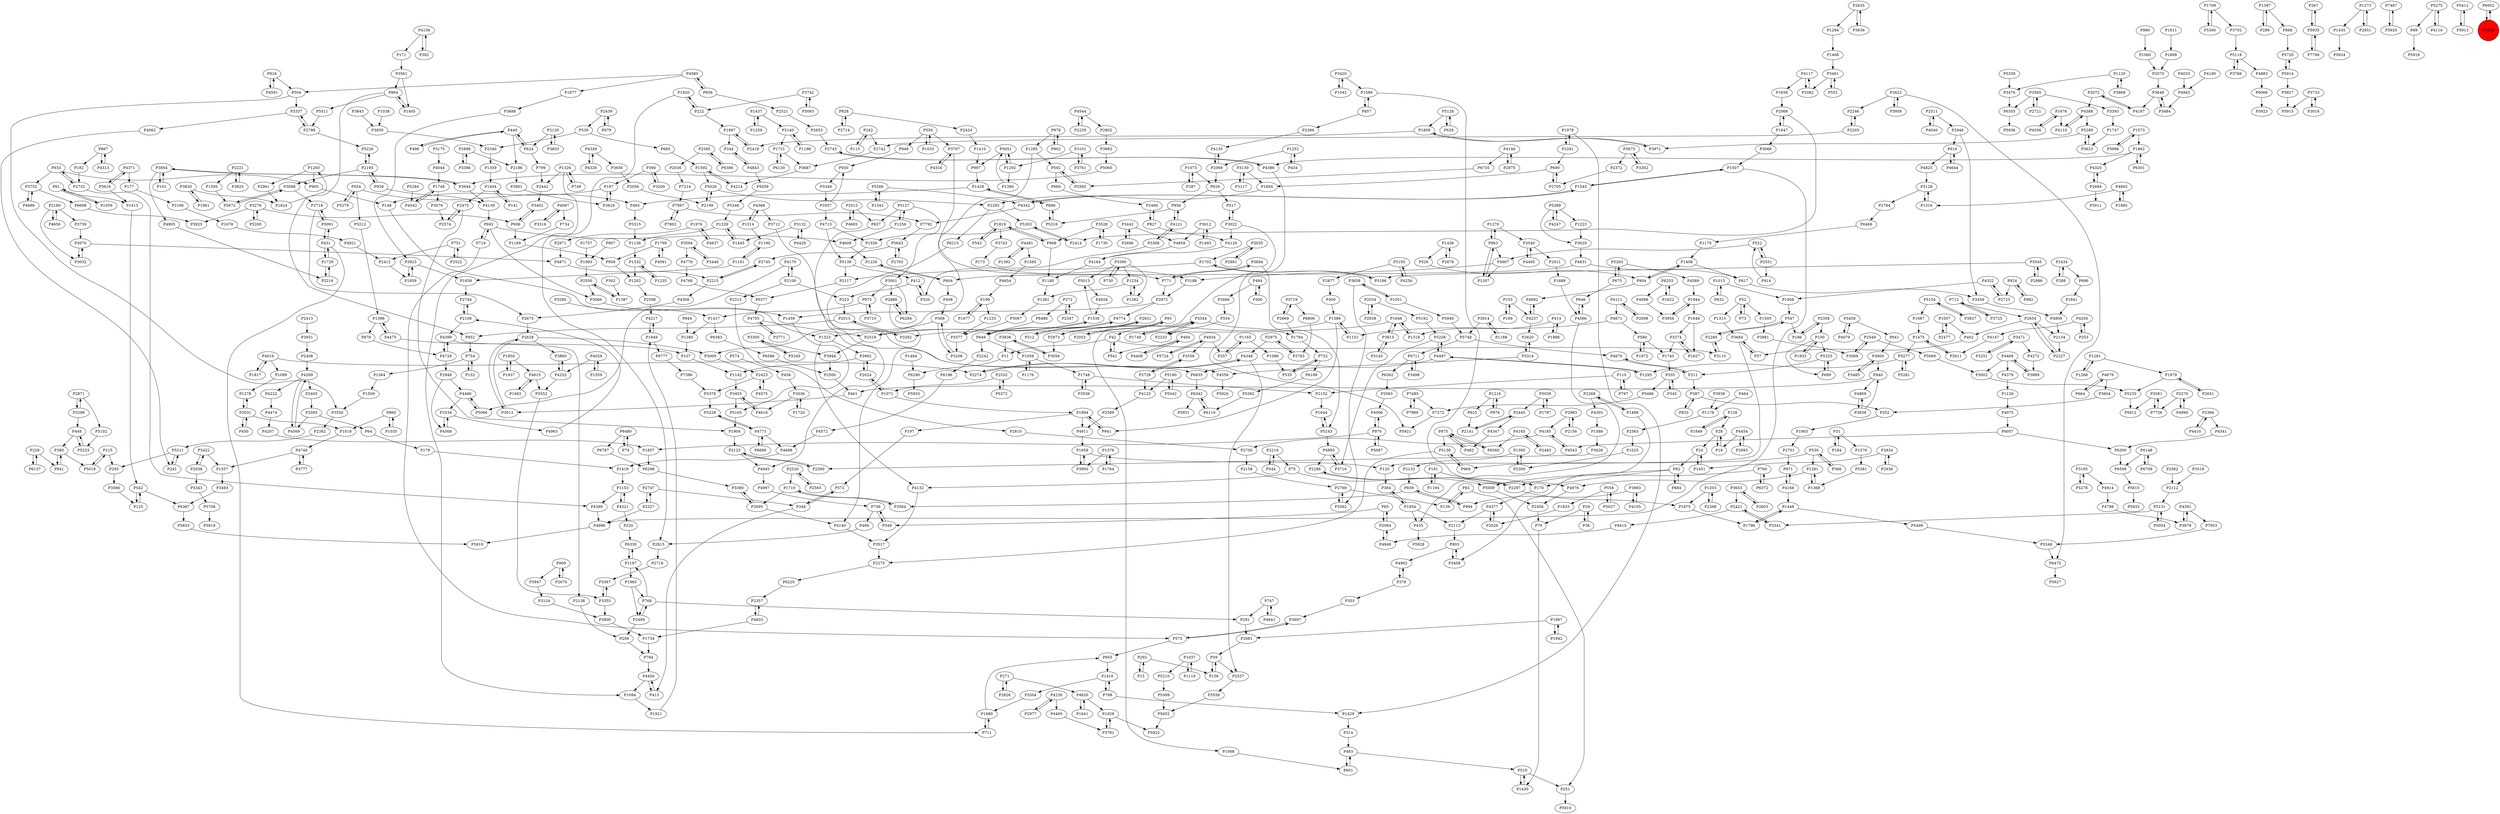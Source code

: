 digraph {
	P1428 -> P493
	P1498 -> P3408
	P2442 -> P3402
	P968 -> P1180
	P4389 -> P4996
	P2072 -> P4197
	P2358 -> P100
	P1687 -> P1475
	P4962 -> P378
	P3761 -> P3101
	P1709 -> P5300
	P4230 -> P2977
	P1007 -> P2477
	P3992 -> P2024
	P2961 -> P1624
	P1559 -> P4028
	P504 -> P3337
	P5343 -> P5706
	P839 -> P994
	P4168 -> P971
	P1376 -> P1764
	P4341 -> P6300
	P4197 -> P2072
	P1252 -> P434
	P3702 -> P5118
	P768 -> P1197
	P646 -> P4566
	P504 -> P3550
	P1436 -> P526
	P2728 -> P4125
	P3648 -> P4197
	P4140 -> P3517
	P4871 -> P2215
	P2871 -> P3298
	P1059 -> P61
	P4544 -> P2802
	P4321 -> P220
	P4222 -> P4474
	P2108 -> P4399
	P675 -> P646
	P3302 -> P3675
	P534 -> P2233
	P1894 -> P197
	P2669 -> P1794
	P1731 -> P6130
	P1809 -> P2418
	P2993 -> P4454
	P5087 -> P970
	P1404 -> P141
	P4117 -> P1658
	P1897 -> P2418
	P215 -> P5018
	P1877 -> P3688
	P827 -> P2466
	P2551 -> P914
	P2423 -> P5376
	P2888 -> P6284
	P3504 -> P1680
	P1416 -> P3504
	P4755 -> P3771
	P1397 -> P289
	P1498 -> P2268
	P3274 -> P1627
	P4349 -> P4326
	P6290 -> P5933
	P2744 -> P2108
	P686 -> P5316
	P1710 -> P2695
	P267 -> P5935
	P3766 -> P5118
	P1153 -> P4389
	P5131 -> P5054
	P156 -> P59
	P3540 -> P2011
	P1273 -> P1435
	P4997 -> P736
	P2631 -> P2973
	P6215 -> P6835
	P4637 -> P1976
	P4347 -> P462
	P1099 -> P1278
	P4575 -> P2423
	P1622 -> P6253
	P1734 -> P784
	P83 -> P251
	P1256 -> P4609
	P494 -> P4408
	P4798 -> P3879
	P390 -> P167
	P2934 -> P1451
	P857 -> P2386
	P994 -> P839
	P592 -> P669
	P100 -> P1933
	P952 -> P754
	P1058 -> P1748
	P2565 -> P2520
	P2038 -> P3422
	P2946 -> P3459
	P2268 -> P1498
	P2340 -> P1359
	P2280 -> P547
	P3442 -> P4858
	P1259 -> P1437
	P4943 -> P3484
	P272 -> P6486
	P5652 -> P5922
	P3742 -> P5093
	P6586 -> P2500
	P4147 -> P2611
	P3836 -> P11
	P1397 -> P868
	P1007 -> P402
	P1648 -> P3292
	P2445 -> P2141
	P1316 -> P3128
	P3455 -> P5165
	P1857 -> P6298
	P904 -> P1408
	P3688 -> P3923
	P3390 -> P5013
	P722 -> P6188
	P3251 -> P3471
	P4168 -> P1448
	P1659 -> P3900
	P1748 -> P2152
	P3938 -> P1178
	P4773 -> P5228
	P573 -> P3697
	P541 -> P42
	P4620 -> P1641
	P3022 -> P1068
	P1281 -> P1979
	P2551 -> P522
	P3422 -> P2038
	P4170 -> P2100
	P1181 -> P1839
	P1234 -> P1382
	P295 -> P3566
	P302 -> P1387
	P930 -> P3349
	P15 -> P292
	P7487 -> P5920
	P3124 -> P3800
	P3836 -> P3056
	P335 -> P5486
	P6508 -> P5815
	P4016 -> P2274
	P2123 -> P2390
	P469 -> P2815
	P1417 -> P1380
	P5066 -> P4466
	P3393 -> P1747
	P1382 -> P1234
	P6220 -> P2357
	P5059 -> P5346
	P924 -> P982
	P5552 -> P3355
	P768 -> P291
	P484 -> P300
	P1405 -> P864
	P522 -> P4907
	P2084 -> P4948
	P771 -> P2972
	P1292 -> P1390
	P580 -> P1972
	P2424 -> P1410
	P3566 -> P125
	P288 -> P2434
	P712 -> P3725
	P390 -> P3200
	P1576 -> P5381
	P7214 -> P7997
	P4749 -> P3777
	P291 -> P2681
	P4388 -> P4110
	P3001 -> P6284
	P1252 -> P2069
	P1268 -> P1281
	P4755 -> P2518
	P1094 -> P1921
	P2113 -> P803
	P1390 -> P5051
	P1954 -> P435
	P6835 -> P6342
	P5105 -> P4256
	P3781 -> P1928
	P3001 -> P2888
	P2611 -> P1475
	P1178 -> P2563
	P1448 -> P1796
	P4185 -> P2700
	P82 -> P170
	P624 -> P440
	P3996 -> P1573
	P1796 -> P1448
	P924 -> P2723
	P2747 -> P348
	P958 -> P1202
	P4572 -> P4698
	P5154 -> P3827
	P4170 -> P5066
	P366 -> P530
	P2875 -> P4146
	P153 -> P166
	P4346 -> P2537
	P3710 -> P975
	P1261 -> P1368
	P3314 -> P4558
	P4016 -> P1099
	P1895 -> P4693
	P909 -> P2670
	P2654 -> P2227
	P3035 -> P2891
	P3069 -> P2549
	P4892 -> P4237
	P3036 -> P4618
	P335 -> P345
	P7997 -> P7792
	P1073 -> P287
	P3833 -> P2120
	P1484 -> P6290
	P3594 -> P4776
	P3471 -> P4272
	P3031 -> P450
	P79 -> P1430
	P2215 -> P4308
	P6188 -> P5582
	P4774 -> P649
	P3771 -> P4755
	P2034 -> P2938
	P2718 -> P2675
	P2216 -> P1729
	P197 -> P572
	P1415 -> P542
	P573 -> P955
	P690 -> P1804
	P2972 -> P1459
	P1015 -> P1956
	P4146 -> P2875
	P7997 -> P7802
	P3859 -> P2340
	P6383 -> P6586
	P4580 -> P1877
	P4391 -> P3879
	P3022 -> P517
	P1949 -> P6777
	P2973 -> P3056
	P3298 -> P448
	P2439 -> P679
	P1170 -> P1408
	P1035 -> P860
	P1641 -> P4620
	P3653 -> P2421
	P364 -> P1954
	P3783 -> P2975
	P3725 -> P712
	P1595 -> P5672
	P6330 -> P1197
	P1176 -> P1058
	P28 -> P19
	P402 -> P57
	P3420 -> P1589
	P3476 -> P6355
	P1545 -> P4342
	P1226 -> P604
	P314 -> P483
	P683 -> P1592
	P1408 -> P904
	P1368 -> P1261
	P1416 -> P798
	P4091 -> P1799
	P6480 -> P74
	P4368 -> P3712
	P5210 -> P5309
	P3485 -> P4900
	P768 -> P2499
	P2698 -> P4111
	P526 -> P904
	P5275 -> P69
	P7396 -> P5376
	P1862 -> P4320
	P3743 -> P173
	P7989 -> P7485
	P2205 -> P2742
	P5289 -> P3971
	P3838 -> P4869
	P4326 -> P4349
	P5200 -> P3276
	P5582 -> P6119
	P970 -> P4006
	P878 -> P4729
	P211 -> P387
	P2888 -> P4140
	P692 -> P719
	P686 -> P1428
	P1624 -> P1293
	P948 -> P930
	P6711 -> P3498
	P167 -> P3816
	P3827 -> P5154
	P1538 -> P5013
	P1169 -> P958
	P4322 -> P1956
	P220 -> P6330
	P5565 -> P592
	P5102 -> P5233
	P5018 -> P215
	P1408 -> P817
	P5165 -> P1904
	P6475 -> P5927
	P1285 -> P3009
	P4468 -> P3889
	P2550 -> P3066
	P2716 -> P3367
	P4679 -> P3604
	P1592 -> P5026
	P110 -> P797
	P24 -> P1451
	P1799 -> P4091
	P5093 -> P3742
	P3561 -> P864
	P2414 -> P5303
	P7485 -> P7989
	P5180 -> P4125
	P2100 -> P223
	P3368 -> P4121
	P1976 -> P4637
	P1648 -> P3815
	P2585 -> P6386
	P754 -> P152
	P2520 -> P1710
	P4121 -> P3368
	P4121 -> P956
	P1954 -> P364
	P6480 -> P6787
	P2439 -> P539
	P547 -> P186
	P73 -> P52
	P5091 -> P431
	P3128 -> P2784
	P4006 -> P970
	P4410 -> P2366
	P408 -> P368
	P272 -> P2347
	P3623 -> P5289
	P3280 -> P1417
	P1273 -> P2951
	P31 -> P184
	P1903 -> P2701
	P182 -> P2732
	P2180 -> P3759
	P3446 -> P3594
	P1417 -> P6383
	P558 -> P1833
	P199 -> P1677
	P5499 -> P5348
	P6377 -> P4755
	P1862 -> P4386
	P4346 -> P2274
	P4497 -> P5258
	P3565 -> P3393
	P2140 -> P1731
	P624 -> P799
	P6298 -> P3380
	P1435 -> P5934
	P1507 -> P1545
	P6560 -> P875
	P4670 -> P211
	P2675 -> P2628
	P2315 -> P2810
	P1730 -> P3528
	P1920 -> P222
	P6057 -> P4543
	P2357 -> P4833
	P2537 -> P5556
	P530 -> P969
	P2971 -> P4871
	P2728 -> P3558
	P1256 -> P5127
	P816 -> P4591
	P368 -> P1323
	P5303 -> P1556
	P2802 -> P3883
	P2696 -> P3442
	P6253 -> P1622
	P6680 -> P4773
	P2300 -> P1395
	P1702 -> P5186
	P355 -> P3697
	P1731 -> P3687
	P3130 -> P1804
	P1819 -> P3743
	P2327 -> P2747
	P939 -> P2193
	P242 -> P2742
	P3777 -> P4749
	P816 -> P504
	P3117 -> P3130
	P5042 -> P5180
	P4776 -> P4768
	P1747 -> P3623
	P616 -> P4644
	P289 -> P1397
	P2603 -> P3653
	P4105 -> P3983
	P2654 -> P2134
	P3954 -> P101
	P5284 -> P4542
	P1018 -> P4749
	P1120 -> P3868
	P2297 -> P1875
	P4825 -> P3128
	P3658 -> P3362
	P3581 -> P7726
	P3716 -> P4995
	P3900 -> P1659
	P2134 -> P2227
	P3719 -> P6808
	P530 -> P366
	P2512 -> P4605
	P4481 -> P1392
	P292 -> P15
	P3461 -> P552
	P6777 -> P7396
	P1746 -> P4542
	P799 -> P2442
	P751 -> P2522
	P184 -> P31
	P300 -> P484
	P128 -> P28
	P3036 -> P1720
	P1389 -> P1151
	P1086 -> P535
	P3616 -> P4371
	P4843 -> P5059
	P1692 -> P4615
	P1678 -> P4921
	P626 -> P517
	P2705 -> P690
	P1894 -> P941
	P4833 -> P1734
	P1961 -> P3620
	P42 -> P3110
	P1235 -> P1332
	P440 -> P496
	P4125 -> P2589
	P1437 -> P2140
	P554 -> P493
	P1404 -> P2475
	P5275 -> P4116
	P2423 -> P4575
	P3422 -> P1557
	P3951 -> P2408
	P719 -> P573
	P4556 -> P1676
	P1509 -> P3550
	P4230 -> P4400
	P4120 -> P4164
	P5258 -> P4497
	P3545 -> P2996
	P1658 -> P2068
	P1295 -> P4497
	P65 -> P549
	P412 -> P223
	P4773 -> P6680
	P4033 -> P4943
	P2549 -> P3069
	P378 -> P4962
	P461 -> P3013
	P3992 -> P1142
	P52 -> P1505
	P5748 -> P6711
	P2732 -> P4389
	P74 -> P6480
	P208 -> P784
	P2563 -> P1025
	P1956 -> P547
	P7726 -> P3581
	P2628 -> P3860
	P4693 -> P1316
	P2635 -> P3636
	P4544 -> P2235
	P191 -> P1194
	P75 -> P5009
	P5051 -> P997
	P2631 -> P512
	P52 -> P73
	P3110 -> P2280
	P3684 -> P120
	P2798 -> P3337
	P3540 -> P4495
	P1468 -> P3461
	P1261 -> P4976
	P413 -> P4450
	P2975 -> P3783
	P5511 -> P2798
	P3292 -> P2013
	P2180 -> P4656
	P4342 -> P7792
	P83 -> P139
	P1875 -> P1796
	P736 -> P549
	P3175 -> P4044
	P4075 -> P6057
	P4400 -> P3781
	P734 -> P1169
	P4713 -> P1556
	P3594 -> P3446
	P4568 -> P2534
	P244 -> P4843
	P4474 -> P4207
	P2593 -> P64
	P4934 -> P3558
	P2368 -> P1203
	P760 -> P2297
	P4468 -> P3002
	P2574 -> P2475
	P4269 -> P4222
	P841 -> P380
	P5091 -> P2718
	P5228 -> P4773
	P904 -> P4892
	P5243 -> P4995
	P2898 -> P3386
	P2140 -> P1198
	P2622 -> P3958
	P4591 -> P816
	P3274 -> P1740
	P5281 -> P5277
	P1430 -> P510
	P1165 -> P1086
	P2193 -> P3098
	P3314 -> P2620
	P5105 -> P2877
	P171 -> P3561
	P1037 -> P1119
	P3983 -> P994
	P2701 -> P971
	P4858 -> P4164
	P186 -> P2358
	P3707 -> P4334
	P1285 -> P592
	P2593 -> P4569
	P4132 -> P3517
	P5277 -> P5281
	P2072 -> P4388
	P550 -> P948
	P5724 -> P4934
	P4609 -> P1226
	P2483 -> P4165
	P4558 -> P5926
	P4495 -> P3540
	P1445 -> P1229
	P2635 -> P1294
	P2589 -> P4911
	P1197 -> P1965
	P4067 -> P3316
	P550 -> P1033
	P448 -> P5233
	P1677 -> P199
	P1202 -> P2598
	P2013 -> P952
	P510 -> P251
	P5412 -> P5913
	P3752 -> P4686
	P5486 -> P7272
	P4040 -> P2511
	P3032 -> P3070
	P3367 -> P3355
	P543 -> P1819
	P1920 -> P2815
	P2714 -> P828
	P1729 -> P431
	P4165 -> P6560
	P5827 -> P5915
	P1180 -> P1381
	P2653 -> P2743
	P3694 -> P5243
	P2421 -> P3341
	P93 -> P42
	P1894 -> P4911
	P400 -> P1389
	P1294 -> P1468
	P1437 -> P1259
	P3368 -> P320
	P3914 -> P5748
	P3815 -> P1648
	P2268 -> P4303
	P1292 -> P5051
	P2386 -> P4135
	P2500 -> P461
	P626 -> P956
	P817 -> P3459
	P3653 -> P2603
	P100 -> P5325
	P5913 -> P5412
	P2372 -> P2705
	P1326 -> P749
	P4247 -> P5389
	P3616 -> P1415
	P4928 -> P1538
	P1538 -> P2518
	P6253 -> P4998
	P3195 -> P4914
	P3066 -> P1459
	P2193 -> P939
	P1543 -> P5266
	P1648 -> P1318
	P3128 -> P1316
	P522 -> P2551
	P1451 -> P24
	P6466 -> P1170
	P1126 -> P4075
	P320 -> P412
	P3868 -> P1120
	P4111 -> P2698
	P2562 -> P2112
	P2769 -> P139
	P5026 -> P2283
	P3458 -> P4079
	P7796 -> P5935
	P5914 -> P5720
	P1293 -> P905
	P542 -> P6367
	P153 -> P4237
	P978 -> P902
	P1181 -> P1190
	P3377 -> P3206
	P2405 -> P2593
	P3558 -> P2728
	P3581 -> P5912
	P2024 -> P1071
	P1033 -> P550
	P3956 -> P1944
	P4905 -> P2216
	P2297 -> P2286
	P2082 -> P4117
	P3687 -> P4214
	P5051 -> P1292
	P4028 -> P4252
	P110 -> P2152
	P2877 -> P400
	P760 -> P6372
	P1323 -> P4132
	P494 -> P541
	P1592 -> P4214
	P3825 -> P2221
	P1928 -> P5922
	P3002 -> P5235
	P3098 -> P5672
	P287 -> P1073
	P3518 -> P2112
	P1585 -> P4654
	P222 -> P1897
	P3901 -> P3816
	P4808 -> P2134
	P1545 -> P1507
	P228 -> P841
	P4907 -> P3188
	P3675 -> P2372
	P2100 -> P2315
	P1507 -> P4996
	P2670 -> P909
	P251 -> P5910
	P2723 -> P4322
	P4497 -> P6835
	P5389 -> P3629
	P2242 -> P6196
	P4269 -> P2405
	P5139 -> P2117
	P3068 -> P1507
	P749 -> P1326
	P1841 -> P4808
	P5833 -> P5919
	P5706 -> P5918
	P592 -> P5565
	P970 -> P1857
	P3132 -> P1445
	P1151 -> P1389
	P191 -> P170
	P1709 -> P3702
	P2024 -> P3992
	P3009 -> P2423
	P2628 -> P3013
	P2068 -> P1647
	P803 -> P3408
	P5235 -> P5912
	P3648 -> P3484
	P4569 -> P4269
	P1278 -> P3031
	P1794 -> P722
	P11 -> P6290
	P120 -> P364
	P3316 -> P4067
	P6711 -> P6362
	P4111 -> P4671
	P2695 -> P4140
	P606 -> P1169
	P3843 -> P3859
	P2518 -> P3944
	P1944 -> P3956
	P2520 -> P2565
	P115 -> P242
	P2695 -> P3380
	P3517 -> P2275
	P2518 -> P1538
	P3315 -> P1136
	P6137 -> P228
	P166 -> P153
	P5935 -> P7796
	P5069 -> P3002
	P3550 -> P2382
	P606 -> P3402
	P3752 -> P6698
	P4156 -> P171
	P679 -> P2439
	P3390 -> P1382
	P4729 -> P2948
	P2684 -> P5911
	P2550 -> P1387
	P5300 -> P1709
	P2276 -> P4990
	P1967 -> P2681
	P747 -> P4641
	P2186 -> P3901
	P1972 -> P580
	P1680 -> P711
	P4146 -> P6735
	P969 -> P5138
	P211 -> P4670
	P3101 -> P3761
	P5672 -> P3098
	P5940 -> P5748
	P5556 -> P5652
	P3565 -> P6355
	P4914 -> P4798
	P75 -> P4132
	P1190 -> P1181
	P4067 -> P734
	P1921 -> P1949
	P3188 -> P2972
	P1315 -> P3684
	P6196 -> P4572
	P2219 -> P544
	P667 -> P182
	P435 -> P5928
	P2743 -> P4386
	P2108 -> P2744
	P1203 -> P2368
	P1165 -> P257
	P4044 -> P1746
	P554 -> P5279
	P3195 -> P5278
	P4481 -> P1585
	P4408 -> P494
	P1646 -> P3274
	P604 -> P1226
	P574 -> P456
	P3620 -> P1624
	P3838 -> P840
	P387 -> P833
	P840 -> P461
	P3954 -> P4905
	P1804 -> P2283
	P1234 -> P1381
	P5211 -> P295
	P5372 -> P2532
	P1746 -> P3076
	P2534 -> P4963
	P2084 -> P65
	P4729 -> P4399
	P52 -> P1315
	P5154 -> P1687
	P5289 -> P3623
	P2522 -> P751
	P6355 -> P5936
	P2763 -> P5643
	P3362 -> P2769
	P253 -> P4250
	P6148 -> P6508
	P3883 -> P5060
	P2056 -> P2199
	P1749 -> P3344
	P1037 -> P5210
	P2227 -> P2654
	P440 -> P2186
	P868 -> P5720
	P1937 -> P1850
	P42 -> P541
	P3564 -> P1710
	P875 -> P462
	P2221 -> P1595
	P6066 -> P5923
	P3022 -> P4120
	P1965 -> P768
	P5118 -> P3766
	P5060 -> P3644
	P414 -> P1318
	P3981 -> P3069
	P1153 -> P4321
	P483 -> P601
	P4995 -> P3716
	P4117 -> P2082
	P2123 -> P4945
	P2120 -> P624
	P4256 -> P5105
	P5243 -> P1644
	P914 -> P522
	P547 -> P2280
	P179 -> P1419
	P864 -> P5511
	P4214 -> P1592
	P1071 -> P1894
	P1216 -> P925
	P2026 -> P4377
	P907 -> P1993
	P3018 -> P3733
	P59 -> P2537
	P215 -> P295
	P860 -> P1035
	P5026 -> P2199
	P784 -> P4450
	P1904 -> P2123
	P6698 -> P5925
	P496 -> P440
	P649 -> P2242
	P5303 -> P2414
	P909 -> P3947
	P3341 -> P2421
	P257 -> P1165
	P3013 -> P2628
	P4644 -> P616
	P101 -> P3954
	P5278 -> P3195
	P1396 -> P4475
	P2274 -> P4346
	P2445 -> P4347
	P4934 -> P257
	P857 -> P1589
	P5186 -> P1702
	P2975 -> P4346
	P3889 -> P4468
	P4768 -> P6377
	P4139 -> P692
	P860 -> P1018
	P550 -> P3707
	P82 -> P884
	P1419 -> P1153
	P1740 -> P335
	P1573 -> P3996
	P1849 -> P128
	P2408 -> P4269
	P4454 -> P2993
	P3528 -> P1730
	P649 -> P1058
	P2276 -> P7726
	P4831 -> P817
	P5316 -> P686
	P4693 -> P1895
	P1676 -> P4110
	P4963 -> P2108
	P3355 -> P3367
	P2466 -> P827
	P4371 -> P177
	P798 -> P1416
	P902 -> P978
	P2412 -> P1859
	P1680 -> P955
	P2156 -> P2983
	P667 -> P4313
	P271 -> P4620
	P1025 -> P2300
	P6735 -> P5565
	P3719 -> P2669
	P1573 -> P1862
	P1436 -> P2678
	P4313 -> P667
	P5118 -> P4883
	P4399 -> P2138
	P3466 -> P534
	P2810 -> P2700
	P1886 -> P414
	P2684 -> P4320
	P3536 -> P1748
	P5815 -> P5932
	P2871 -> P5102
	P6386 -> P2585
	P440 -> P624
	P1293 -> P2961
	P730 -> P3390
	P1136 -> P1332
	P3658 -> P1051
	P177 -> P2166
	P3612 -> P1493
	P692 -> P4609
	P5389 -> P1223
	P1078 -> P1429
	P956 -> P5316
	P4679 -> P664
	P2421 -> P4415
	P7485 -> P7272
	P4342 -> P1545
	P2233 -> P3344
	P3684 -> P57
	P3200 -> P390
	P4990 -> P2276
	P4207 -> P1857
	P241 -> P5211
	P2549 -> P5069
	P2215 -> P2745
	P348 -> P572
	P3076 -> P2574
	P1207 -> P963
	P3733 -> P5915
	P6372 -> P760
	P3604 -> P352
	P939 -> P4139
	P3815 -> P3145
	P3498 -> P6711
	P1954 -> P2113
	P3944 -> P2500
	P4165 -> P2483
	P4272 -> P3889
	P5277 -> P1295
	P1395 -> P2133
	P4686 -> P3752
	P1979 -> P2651
	P1060 -> P2070
	P5309 -> P5652
	P2100 -> P4170
	P3344 -> P1794
	P1051 -> P5940
	P348 -> P413
	P1318 -> P1648
	P1229 -> P1445
	P2669 -> P3719
	P1729 -> P2216
	P2366 -> P4410
	P4454 -> P19
	P4566 -> P435
	P1799 -> P958
	P4164 -> P1180
	P3971 -> P1809
	P1710 -> P3564
	P6952 -> P5909
	P1993 -> P2550
	P2281 -> P1078
	P5131 -> P3341
	P2983 -> P4185
	P29 -> P79
	P2011 -> P1889
	P1556 -> P5139
	P7272 -> P5921
	P3035 -> P1702
	P5279 -> P554
	P4252 -> P3860
	P1787 -> P5039
	P1928 -> P3781
	P4349 -> P3656
	P5138 -> P2275
	P4237 -> P2620
	P1859 -> P3923
	P933 -> P2732
	P4900 -> P840
	P4998 -> P3956
	P1720 -> P3036
	P1326 -> P1094
	P7953 -> P5348
	P530 -> P1261
	P368 -> P3206
	P3557 -> P4713
	P554 -> P5212
	P535 -> P722
	P2742 -> P3687
	P4589 -> P1944
	P1942 -> P1967
	P6300 -> P6508
	P4921 -> P2412
	P4016 -> P1817
	P2280 -> P3110
	P2951 -> P1273
	P199 -> P1233
	P3733 -> P3018
	P944 -> P1380
	P59 -> P156
	P978 -> P1285
	P4250 -> P4147
	P1197 -> P6330
	P3675 -> P3302
	P3636 -> P2635
	P1475 -> P2611
	P2221 -> P3825
	P3459 -> P4808
	P963 -> P4907
	P3471 -> P3251
	P61 -> P1415
	P2117 -> P6377
	P3300 -> P5345
	P2948 -> P4466
	P2180 -> P3032
	P544 -> P2219
	P3742 -> P222
	P4907 -> P1207
	P5263 -> P4589
	P1194 -> P191
	P1589 -> P4976
	P3694 -> P771
	P3561 -> P1405
	P1889 -> P4566
	P1216 -> P976
	P464 -> P1178
	P2138 -> P208
	P2983 -> P2156
	P19 -> P28
	P4948 -> P2084
	P2972 -> P4774
	P2499 -> P208
	P139 -> P83
	P1384 -> P1509
	P6808 -> P3783
	P170 -> P4377
	P7802 -> P7997
	P3402 -> P606
	P1808 -> P2070
	P1380 -> P107
	P1976 -> P2971
	P3276 -> P606
	P690 -> P2705
	P747 -> P291
	P4466 -> P2534
	P1811 -> P1808
	P1314 -> P4368
	P1505 -> P3981
	P833 -> P387
	P1323 -> P3992
	P5211 -> P241
	P1270 -> P963
	P4671 -> P1151
	P5263 -> P675
	P1392 -> P4481
	P2732 -> P933
	P42 -> P11
	P3380 -> P2695
	P1819 -> P543
	P1588 -> P3626
	P173 -> P3188
	P1071 -> P2024
	P6301 -> P1862
	P3344 -> P2233
	P3629 -> P4831
	P483 -> P510
	P968 -> P1819
	P2521 -> P2653
	P2934 -> P2936
	P7792 -> P5643
	P4250 -> P253
	P3355 -> P3800
	P3484 -> P3648
	P803 -> P4962
	P345 -> P335
	P2347 -> P272
	P2275 -> P6220
	P3626 -> P2390
	P4450 -> P1094
	P1702 -> P2117
	P980 -> P1060
	P5643 -> P2763
	P3455 -> P4618
	P976 -> P1216
	P3344 -> P1749
	P2654 -> P402
	P3759 -> P3070
	P3493 -> P6367
	P4566 -> P646
	P637 -> P4945
	P4618 -> P3455
	P431 -> P5091
	P517 -> P3022
	P963 -> P1270
	P1389 -> P941
	P2585 -> P2036
	P1038 -> P3859
	P1389 -> P2973
	P1979 -> P5235
	P3656 -> P2056
	P4656 -> P2180
	P1078 -> P2281
	P875 -> P5138
	P4475 -> P1396
	P222 -> P1920
	P223 -> P2013
	P93 -> P2053
	P378 -> P355
	P632 -> P1015
	P549 -> P736
	P456 -> P3036
	P6130 -> P1731
	P3031 -> P1278
	P3860 -> P4252
	P4615 -> P5552
	P2036 -> P7214
	P5909 -> P6952
	P5325 -> P699
	P1850 -> P4615
	P4945 -> P4997
	P3031 -> P1018
	P982 -> P924
	P5127 -> P637
	P4654 -> P199
	P31 -> P1576
	P69 -> P5916
	P3958 -> P2622
	P2678 -> P1436
	P580 -> P1740
	P975 -> P1417
	P167 -> P148
	P3442 -> P2696
	P828 -> P2424
	P827 -> P4120
	P242 -> P115
	P4399 -> P4729
	P65 -> P2084
	P2747 -> P2327
	P5914 -> P5827
	P1448 -> P5499
	P1676 -> P4556
	P4773 -> P4698
	P2700 -> P2158
	P5920 -> P7487
	P5128 -> P1809
	P4620 -> P1928
	P2141 -> P2445
	P905 -> P148
	P4377 -> P2113
	P5376 -> P5228
	P3206 -> P368
	P2477 -> P1007
	P970 -> P5087
	P1647 -> P3068
	P601 -> P483
	P1119 -> P1037
	P5039 -> P1787
	P387 -> P352
	P493 -> P3315
	P5643 -> P2745
	P754 -> P1384
	P558 -> P5037
	P4237 -> P4892
	P228 -> P6137
	P1475 -> P5277
	P5139 -> P412
	P1410 -> P997
	P2070 -> P3648
	P4371 -> P3616
	P2219 -> P75
	P3098 -> P2718
	P712 -> P2654
	P3276 -> P5200
	P2681 -> P59
	P2382 -> P5211
	P3620 -> P1961
	P971 -> P4168
	P696 -> P1841
	P2622 -> P6475
	P5748 -> P4670
	P5266 -> P1543
	P3914 -> P1188
	P4217 -> P1949
	P1493 -> P3612
	P431 -> P1729
	P5258 -> P3716
	P1897 -> P244
	P2499 -> P768
	P2532 -> P5372
	P128 -> P1849
	P1188 -> P3914
	P699 -> P5325
	P875 -> P6560
	P6362 -> P2093
	P380 -> P841
	P4749 -> P1557
	P2456 -> P79
	P3644 -> P3954
	P5162 -> P5258
	P2390 -> P2123
	P6284 -> P2888
	P2511 -> P4040
	P3923 -> P1859
	P5037 -> P558
	P955 -> P1416
	P736 -> P469
	P798 -> P1429
	P5180 -> P5042
	P4269 -> P4569
	P4475 -> P107
	P2038 -> P5343
	P975 -> P3710
	P1120 -> P3476
	P864 -> P952
	P3130 -> P3117
	P1042 -> P3420
	P3557 -> P930
	P3056 -> P3836
	P2366 -> P4341
	P1644 -> P5243
	P5039 -> P2445
	P448 -> P380
	P5226 -> P2193
	P1764 -> P1376
	P352 -> P1903
	P4641 -> P747
	P4698 -> P1419
	P2826 -> P271
	P3337 -> P2798
	P4833 -> P2357
	P616 -> P4825
	P1862 -> P6301
	P1332 -> P1235
	P5266 -> P4342
	P4079 -> P3458
	P36 -> P29
	P412 -> P320
	P4995 -> P2286
	P1051 -> P3658
	P1944 -> P1646
	P884 -> P82
	P2948 -> P4568
	P4497 -> P1295
	P1381 -> P5067
	P4466 -> P5066
	P1223 -> P3629
	P1933 -> P100
	P3800 -> P1734
	P2205 -> P2246
	P5067 -> P3377
	P484 -> P3466
	P3420 -> P1042
	P4831 -> P604
	P722 -> P535
	P3458 -> P641
	P4843 -> P244
	P3697 -> P573
	P5935 -> P267
	P2069 -> P626
	P2946 -> P616
	P4377 -> P2026
	P649 -> P4774
	P2622 -> P2246
	P4388 -> P5289
	P1627 -> P3274
	P1332 -> P1202
	P1326 -> P2442
	P2898 -> P2186
	P669 -> P2466
	P271 -> P2826
	P4110 -> P4388
	P2120 -> P3833
	P1817 -> P4016
	P1428 -> P686
	P6367 -> P5833
	P2013 -> P3292
	P4320 -> P2684
	P840 -> P4869
	P4185 -> P4543
	P4605 -> P2512
	P2413 -> P3951
	P1659 -> P120
	P450 -> P3031
	P1965 -> P2499
	P2936 -> P2934
	P4303 -> P1588
	P2358 -> P186
	P4321 -> P1153
	P797 -> P110
	P57 -> P3684
	P3947 -> P3124
	P1589 -> P857
	P3612 -> P4858
	P771 -> P3694
	P1833 -> P2026
	P392 -> P4156
	P2246 -> P2205
	P4135 -> P2069
	P5325 -> P211
	P1459 -> P5165
	P462 -> P875
	P839 -> P3564
	P6486 -> P649
	P1819 -> P968
	P1396 -> P878
	P4252 -> P5552
	P4869 -> P3838
	P3132 -> P4429
	P3386 -> P2898
	P100 -> P699
	P2532 -> P1071
	P552 -> P3461
	P512 -> P2631
	P3816 -> P167
	P997 -> P1428
	P5127 -> P3001
	P107 -> P1142
	P2283 -> P5303
	P4391 -> P7953
	P380 -> P5018
	P572 -> P348
	P3954 -> P3644
	P1142 -> P3455
	P1270 -> P3540
	P82 -> P5009
	P5233 -> P448
	P4543 -> P4185
	P3001 -> P975
	P3408 -> P803
	P3390 -> P730
	P1058 -> P1176
	P1314 -> P1190
	P2283 -> P6215
	P3298 -> P2871
	P4934 -> P5724
	P3879 -> P4391
	P292 -> P156
	P963 -> P1207
	P4429 -> P3132
	P4180 -> P4943
	P2511 -> P2946
	P1757 -> P1993
	P4116 -> P5275
	P2199 -> P5026
	P2152 -> P1644
	P5346 -> P1229
	P2598 -> P4217
	P3337 -> P4062
	P4334 -> P3707
	P4976 -> P2456
	P3545 -> P5186
	P2434 -> P696
	P2053 -> P93
	P2651 -> P1979
	P5339 -> P3476
	P4542 -> P1746
	P4415 -> P4948
	P434 -> P1252
	P5013 -> P4928
	P3145 -> P3815
	P5127 -> P1256
	P1068 -> P601
	P5212 -> P1396
	P864 -> P1405
	P28 -> P24
	P148 -> P1323
	P6148 -> P6709
	P4911 -> P1659
	P3101 -> P1292
	P5389 -> P4247
	P3565 -> P2721
	P2718 -> P5091
	P414 -> P1886
	P2996 -> P3545
	P2938 -> P2034
	P4580 -> P656
	P2475 -> P2574
	P629 -> P5128
	P4468 -> P4379
	P61 -> P1059
	P2534 -> P4568
	P1748 -> P3536
	P1949 -> P4217
	P5381 -> P1368
	P3528 -> P968
	P6342 -> P5931
	P2620 -> P3314
	P1198 -> P2140
	P2166 -> P1678
	P2034 -> P5162
	P4580 -> P504
	P5348 -> P6475
	P4996 -> P5919
	P2798 -> P5226
	P3923 -> P1839
	P152 -> P754
	P2769 -> P3362
	P1557 -> P3493
	P4450 -> P413
	P2158 -> P2769
	P1387 -> P2550
	P3707 -> P771
	P1395 -> P2300
	P6119 -> P6342
	P4322 -> P2723
	P2286 -> P2297
	P3983 -> P4105
	P656 -> P4580
	P751 -> P2412
	P4156 -> P392
	P1646 -> P1627
	P510 -> P1430
	P1229 -> P1136
	P4379 -> P1126
	P4883 -> P6066
	P1359 -> P1404
	P692 -> P3066
	P4368 -> P1314
	P4900 -> P3485
	P2891 -> P3035
	P1015 -> P632
	P4615 -> P1692
	P2068 -> P2414
	P4062 -> P241
	P656 -> P2521
	P3644 -> P4139
	P539 -> P683
	P2069 -> P4135
	P542 -> P125
	P431 -> P711
	P1233 -> P3377
	P675 -> P5263
	P3349 -> P3557
	P5720 -> P5914
	P2721 -> P3565
	P3276 -> P5925
	P1281 -> P1268
	P2475 -> P1904
	P3461 -> P2082
	P5009 -> P2456
	P2418 -> P1897
	P2193 -> P5226
	P2784 -> P6466
	P4671 -> P580
	P6709 -> P6148
	P2112 -> P5131
	P2093 -> P4006
	P1647 -> P2068
	P64 -> P179
	P3070 -> P3032
	P24 -> P82
	P2281 -> P690
	P4386 -> P2743
	P2815 -> P2716
	P1839 -> P2744
	P6342 -> P6119
	P3390 -> P1234
	P2977 -> P4230
	P4028 -> P1559
	P6787 -> P6298
	P3712 -> P4558
	P1203 -> P1875
	P719 -> P692
	P5128 -> P629
	P2434 -> P288
	P4386 -> P5921
	P925 -> P2141
	P828 -> P2714
	P2235 -> P4544
	P4713 -> P5139
	P2745 -> P2215
	P2512 -> P637
	P125 -> P542
	P29 -> P36
	P1850 -> P1937
	P3070 -> P4871
	P5138 -> P969
	P6057 -> P6300
	P933 -> P3752
	P5054 -> P5131
	P956 -> P4121
	P711 -> P1680
	P2133 -> P839
	P604 -> P408
	P5345 -> P3300
	P1429 -> P314
	P1809 -> P3971
	P2327 -> P4996
	P664 -> P4679
	P641 -> P4900
	P1376 -> P3900
	P933 -> P905
	P1967 -> P1942
	P941 -> P1894
	P1073 -> P626
	P539 -> P2340
	P2628 -> P3009
	P4308 -> P2675
	P3300 -> P3944
	P141 -> P1404
	P5909 [shape=circle]
	P5909 [style=filled]
	P5909 [fillcolor=red]
}